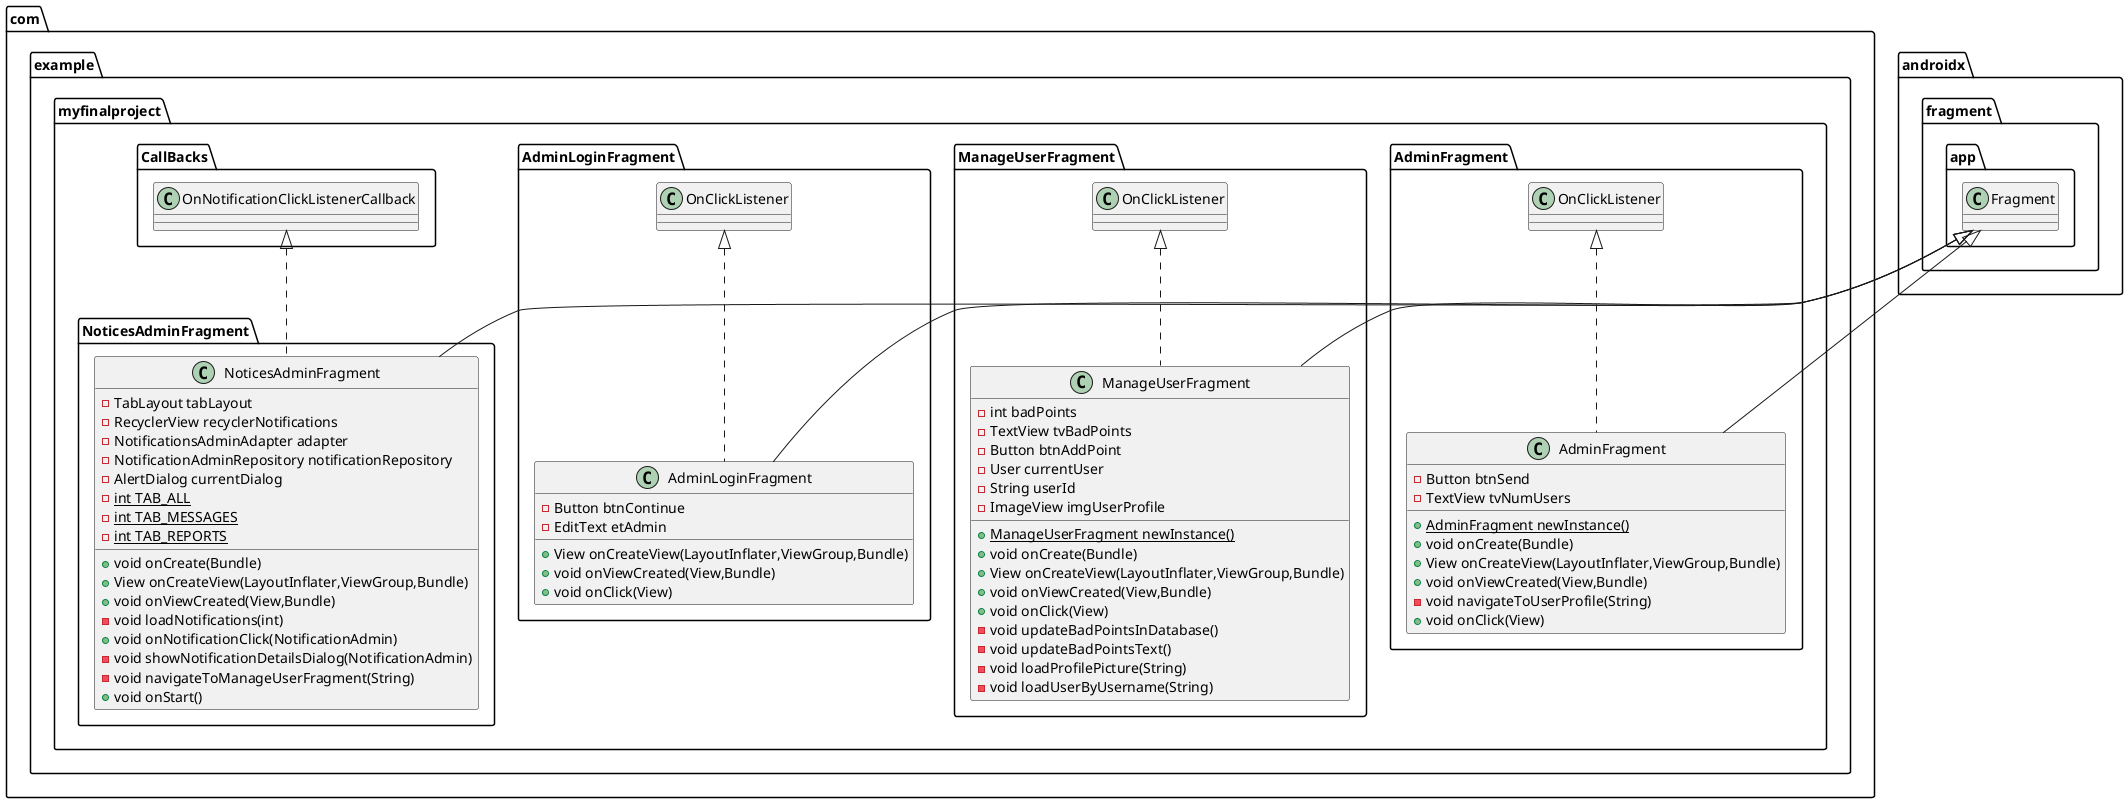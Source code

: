 @startuml
class com.example.myfinalproject.AdminFragment.AdminFragment {
- Button btnSend
- TextView tvNumUsers
+ {static} AdminFragment newInstance()
+ void onCreate(Bundle)
+ View onCreateView(LayoutInflater,ViewGroup,Bundle)
+ void onViewCreated(View,Bundle)
- void navigateToUserProfile(String)
+ void onClick(View)
}


class com.example.myfinalproject.ManageUserFragment.ManageUserFragment {
- int badPoints
- TextView tvBadPoints
- Button btnAddPoint
- User currentUser
- String userId
- ImageView imgUserProfile
+ {static} ManageUserFragment newInstance()
+ void onCreate(Bundle)
+ View onCreateView(LayoutInflater,ViewGroup,Bundle)
+ void onViewCreated(View,Bundle)
+ void onClick(View)
- void updateBadPointsInDatabase()
- void updateBadPointsText()
- void loadProfilePicture(String)
- void loadUserByUsername(String)
}


class com.example.myfinalproject.AdminLoginFragment.AdminLoginFragment {
- Button btnContinue
- EditText etAdmin
+ View onCreateView(LayoutInflater,ViewGroup,Bundle)
+ void onViewCreated(View,Bundle)
+ void onClick(View)
}


class com.example.myfinalproject.NoticesAdminFragment.NoticesAdminFragment {
- TabLayout tabLayout
- RecyclerView recyclerNotifications
- NotificationsAdminAdapter adapter
- NotificationAdminRepository notificationRepository
- AlertDialog currentDialog
- {static} int TAB_ALL
- {static} int TAB_MESSAGES
- {static} int TAB_REPORTS
+ void onCreate(Bundle)
+ View onCreateView(LayoutInflater,ViewGroup,Bundle)
+ void onViewCreated(View,Bundle)
- void loadNotifications(int)
+ void onNotificationClick(NotificationAdmin)
- void showNotificationDetailsDialog(NotificationAdmin)
- void navigateToManageUserFragment(String)
+ void onStart()
}




com.example.myfinalproject.AdminFragment.OnClickListener <|.. com.example.myfinalproject.AdminFragment.AdminFragment
androidx.fragment.app.Fragment <|-- com.example.myfinalproject.AdminFragment.AdminFragment
com.example.myfinalproject.ManageUserFragment.OnClickListener <|.. com.example.myfinalproject.ManageUserFragment.ManageUserFragment
androidx.fragment.app.Fragment <|-- com.example.myfinalproject.ManageUserFragment.ManageUserFragment
com.example.myfinalproject.AdminLoginFragment.OnClickListener <|.. com.example.myfinalproject.AdminLoginFragment.AdminLoginFragment
androidx.fragment.app.Fragment <|-- com.example.myfinalproject.AdminLoginFragment.AdminLoginFragment
com.example.myfinalproject.CallBacks.OnNotificationClickListenerCallback <|.. com.example.myfinalproject.NoticesAdminFragment.NoticesAdminFragment
androidx.fragment.app.Fragment <|-- com.example.myfinalproject.NoticesAdminFragment.NoticesAdminFragment
@enduml